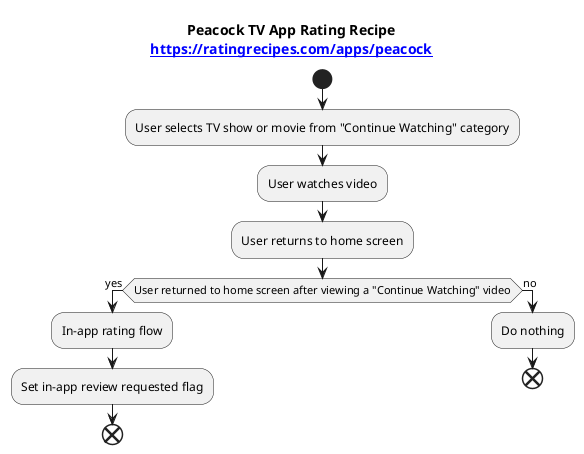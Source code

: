 @startuml

title Peacock TV App Rating Recipe\n[[https://ratingrecipes.com/apps/peacock]]

start

:User selects TV show or movie from "Continue Watching" category;
:User watches video;
:User returns to home screen;
if (User returned to home screen after viewing a "Continue Watching" video) then (yes)
    :In-app rating flow;
    :Set in-app review requested flag;
    end
else (no)
    :Do nothing;
    end
endif

@enduml